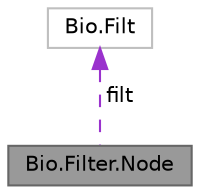 digraph "Bio.Filter.Node"
{
 // LATEX_PDF_SIZE
  bgcolor="transparent";
  edge [fontname=Helvetica,fontsize=10,labelfontname=Helvetica,labelfontsize=10];
  node [fontname=Helvetica,fontsize=10,shape=box,height=0.2,width=0.4];
  Node1 [label="Bio.Filter.Node",height=0.2,width=0.4,color="gray40", fillcolor="grey60", style="filled", fontcolor="black",tooltip=" "];
  Node2 -> Node1 [dir="back",color="darkorchid3",style="dashed",label=" filt" ];
  Node2 [label="Bio.Filt",height=0.2,width=0.4,color="grey75", fillcolor="white", style="filled",URL="$class_bio_1_1_filt.html",tooltip=" "];
}
